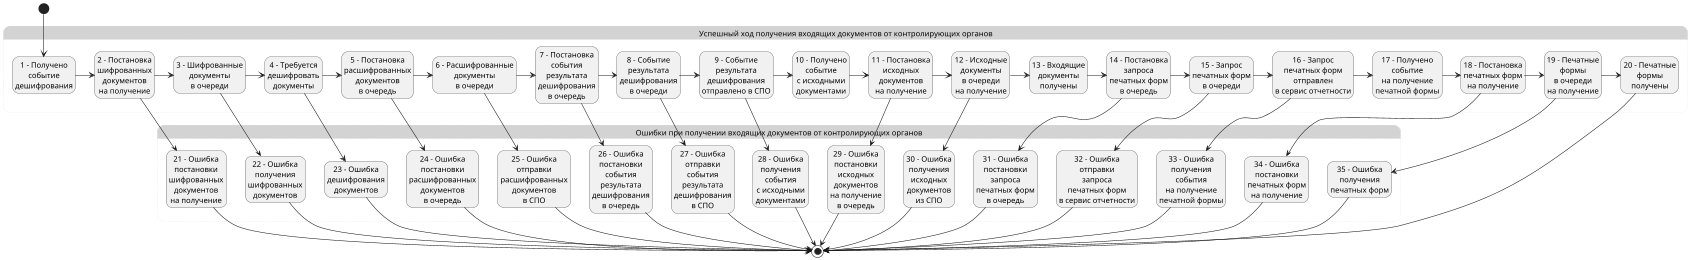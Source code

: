 @startuml
scale 100 width
scale 260 height

hide empty description
state "Успешный ход получения входящих документов от контролирующих органов" as Saccess #LightGray;line.dotted;line:LightGray {
    state "1 – Получено\nсобытие\nдешифрования" as State1
    state "2 - Постановка\nшифрованных\nдокументов\nна получение" as State2
    state "3 - Шифрованные\nдокументы\nв очереди" as State3
    state "4 - Требуется\nдешифровать\nдокументы" as State4
    state "5 - Постановка\nрасшифрованных\nдокументов\nв очередь" as State5
    state "6 - Расшифрованные\nдокументы\nв очереди" as State6
    state "7 - Постановка\nсобытия\nрезультата\nдешифрования\nв очередь" as State7
    state "8 - Событие\nрезультата\nдешифрования\nв очереди" as State8
    state "9 - Событие\nрезультата\nдешифрования\nотправлено в СПО" as State9
    state "10 – Получено\nсобытие\nс исходными\nдокументами" as State10
    state "11 - Постановка\nисходных\nдокументов\nна получение" as State11
    state "12 - Исходные\nдокументы\nв очереди\nна получение" as State12
    state "13 - Входящие\nдокументы\nполучены" as State13
    state "14 - Постановка\nзапроса\nпечатных форм\nв очередь" as State14
    state "15 - Запрос\nпечатных форм\nв очереди" as State15
    state "16 - Запрос\nпечатных форм\nотправлен\nв сервис отчетности" as State16
    state "17 – Получено\nсобытие\nна получение\nпечатной формы" as State17
    state "18 - Постановка\nпечатных форм\nна получение" as State18
    state "19 - Печатные\nформы\nв очереди\nна получение" as State19
    state "20 - Печатные\nформы\nполучены" as State20
}
state "Ошибки при получении входящих документов от контролирующих органов" as Errors #LightGray;line.dotted;line:LightGray {
    state "21 - Ошибка\nпостановки\nшифрованных\nдокументов\nна получение" as State21
    state "22 - Ошибка\nполучения\nшифрованных\nдокументов" as State22
    state "23 - Ошибка\nдешифрования\nдокументов" as State23
    state "24 - Ошибка\nпостановки\nрасшифрованных\nдокументов\nв очередь" as State24
    state "25 - Ошибка\nотправки\nрасшифрованных\nдокументов\nв СПО" as State25
    state "26 - Ошибка\nпостановки\nсобытия\nрезультата\nдешифрования\nв очередь" as State26
    state "27 - Ошибка\nотправки\nсобытия\nрезультата\nдешифрования\nв СПО" as State27
    state "28 - Ошибка\nполучения\nсобытия\nс исходными\nдокументами" as State28
    state "29 - Ошибка\nпостановки\nисходных\nдокументов\nна получение\nв очередь" as State29
    state "30 - Ошибка\nполучения\nисходных\nдокументов\nиз СПО" as State30
    state "31 - Ошибка\nпостановки\nзапроса\nпечатных форм\nв очередь" as State31
    state "32 - Ошибка\nотправки\nзапроса\nпечатных форм\nв сервис отчетности" as State32
    state "33 – Ошибка\nполучения\nсобытия\nна получение\nпечатной формы" as State33
    state "34 - Ошибка\nпостановки\nпечатных форм\nна получение" as State34
    state "35 - Ошибка\nполучения\nпечатных форм" as State35
}

[*] --> State1
State1 -> State2

State2 -> State3
State2 --> State21

State3 -> State4
State3 --> State22

State4 -> State5
State4 --> State23

State5 -> State6
State5 --> State24

State6 -> State7
State6 --> State25

State7 -> State8
State7 --> State26

State8 -> State9
State8 --> State27

State9 -> State10
State9 --> State28

State10 -> State11

State11 -> State12
State11 --> State29

State12 -> State13
State12 --> State30

State13 -> State14

State14 -> State15
State14 --> State31

State15 -> State16
State15 --> State32

State16 -> State17
State16 -> State33

State17 -> State18

State18 -> State19
State18 --> State34

State19 -> State20
State19 --> State35

State21  --> [*]
State22  --> [*]
State23 --> [*]
State24 --> [*]
State25 --> [*]
State26 --> [*]
State27  --> [*]
State28  --> [*]
State29 --> [*]
State30 --> [*]
State31 --> [*]
State32  --> [*]
State33  --> [*]
State34 --> [*]
State35 --> [*]

State20 --> [*]

@enduml
